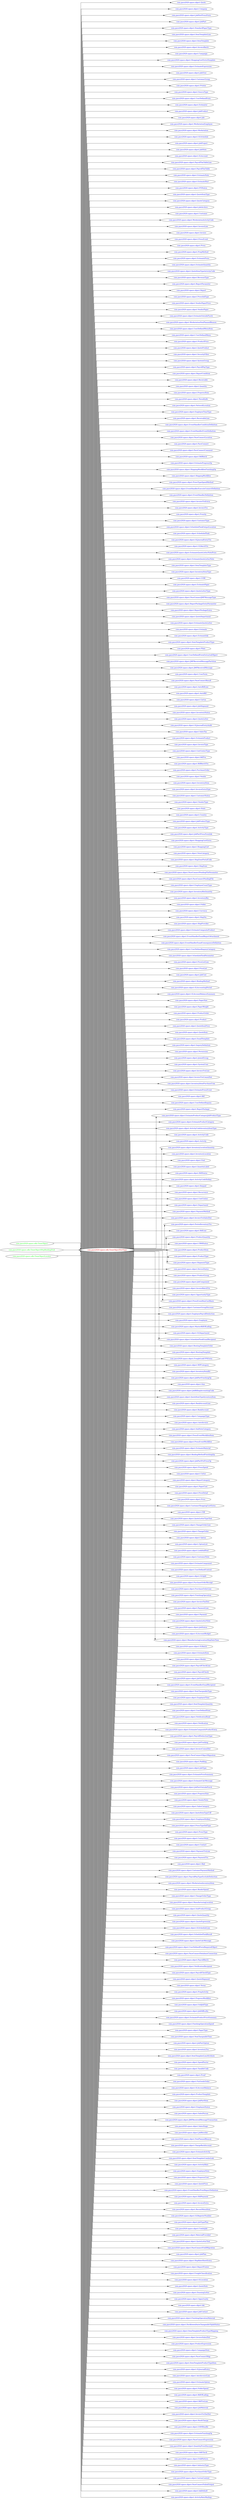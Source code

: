 digraph dependencyGraph {
 concentrate=true;
 ranksep="2.0";
 rankdir="LR"; 
 splines="ortho";
"com.pace2020.epace.sdk.CloneObjectPortType" [fontcolor="red"];
"com.pace2020.epace.object.Quote" [ fontcolor="blue" ];
"com.pace2020.epace.sdk.CloneObjectPortType"->"com.pace2020.epace.object.Quote";
"com.pace2020.epace.object.Company" [ fontcolor="blue" ];
"com.pace2020.epace.sdk.CloneObjectPortType"->"com.pace2020.epace.object.Company";
"com.pace2020.epace.object.JobPartPressForm" [ fontcolor="blue" ];
"com.pace2020.epace.sdk.CloneObjectPortType"->"com.pace2020.epace.object.JobPartPressForm";
"com.pace2020.epace.object.JobPart" [ fontcolor="blue" ];
"com.pace2020.epace.sdk.CloneObjectPortType"->"com.pace2020.epace.object.JobPart";
"com.pace2020.epace.object.StandardPaperType" [ fontcolor="blue" ];
"com.pace2020.epace.sdk.CloneObjectPortType"->"com.pace2020.epace.object.StandardPaperType";
"com.pace2020.epace.object.ItemTemplateLine" [ fontcolor="blue" ];
"com.pace2020.epace.sdk.CloneObjectPortType"->"com.pace2020.epace.object.ItemTemplateLine";
"com.pace2020.epace.object.ItemTemplate" [ fontcolor="blue" ];
"com.pace2020.epace.sdk.CloneObjectPortType"->"com.pace2020.epace.object.ItemTemplate";
"com.pace2020.epace.object.InvoiceBatch" [ fontcolor="blue" ];
"com.pace2020.epace.sdk.CloneObjectPortType"->"com.pace2020.epace.object.InvoiceBatch";
"com.pace2020.epace.object.Campaign" [ fontcolor="blue" ];
"com.pace2020.epace.sdk.CloneObjectPortType"->"com.pace2020.epace.object.Campaign";
"com.pace2020.epace.object.ShoppingCartExtraTemplate" [ fontcolor="blue" ];
"com.pace2020.epace.sdk.CloneObjectPortType"->"com.pace2020.epace.object.ShoppingCartExtraTemplate";
"com.pace2020.epace.object.EstimateExpression" [ fontcolor="blue" ];
"com.pace2020.epace.sdk.CloneObjectPortType"->"com.pace2020.epace.object.EstimateExpression";
"com.pace2020.epace.object.JobOver" [ fontcolor="blue" ];
"com.pace2020.epace.sdk.CloneObjectPortType"->"com.pace2020.epace.object.JobOver";
"com.pace2020.epace.object.CustomerGroup" [ fontcolor="blue" ];
"com.pace2020.epace.sdk.CloneObjectPortType"->"com.pace2020.epace.object.CustomerGroup";
"com.pace2020.epace.object.Printer" [ fontcolor="blue" ];
"com.pace2020.epace.sdk.CloneObjectPortType"->"com.pace2020.epace.object.Printer";
"com.pace2020.epace.object.SourceType" [ fontcolor="blue" ];
"com.pace2020.epace.sdk.CloneObjectPortType"->"com.pace2020.epace.object.SourceType";
"com.pace2020.epace.object.UserDefinedForm" [ fontcolor="blue" ];
"com.pace2020.epace.sdk.CloneObjectPortType"->"com.pace2020.epace.object.UserDefinedForm";
"com.pace2020.epace.object.Estimator" [ fontcolor="blue" ];
"com.pace2020.epace.sdk.CloneObjectPortType"->"com.pace2020.epace.object.Estimator";
"com.pace2020.epace.object.JobProduct" [ fontcolor="blue" ];
"com.pace2020.epace.sdk.CloneObjectPortType"->"com.pace2020.epace.object.JobProduct";
"com.pace2020.epace.object.Job" [ fontcolor="blue" ];
"com.pace2020.epace.sdk.CloneObjectPortType"->"com.pace2020.epace.object.Job";
"com.pace2020.epace.object.WorkstationEmployee" [ fontcolor="blue" ];
"com.pace2020.epace.sdk.CloneObjectPortType"->"com.pace2020.epace.object.WorkstationEmployee";
"com.pace2020.epace.object.Workstation" [ fontcolor="blue" ];
"com.pace2020.epace.sdk.CloneObjectPortType"->"com.pace2020.epace.object.Workstation";
"com.pace2020.epace.object.GLSchedule" [ fontcolor="blue" ];
"com.pace2020.epace.sdk.CloneObjectPortType"->"com.pace2020.epace.object.GLSchedule";
"com.pace2020.epace.object.JobProject" [ fontcolor="blue" ];
"com.pace2020.epace.sdk.CloneObjectPortType"->"com.pace2020.epace.object.JobProject";
"com.pace2020.epace.object.JobNote" [ fontcolor="blue" ];
"com.pace2020.epace.sdk.CloneObjectPortType"->"com.pace2020.epace.object.JobNote";
"com.pace2020.epace.object.GLAccount" [ fontcolor="blue" ];
"com.pace2020.epace.sdk.CloneObjectPortType"->"com.pace2020.epace.object.GLAccount";
"com.pace2020.epace.object.PayrollTaxTableLine" [ fontcolor="blue" ];
"com.pace2020.epace.sdk.CloneObjectPortType"->"com.pace2020.epace.object.PayrollTaxTableLine";
"com.pace2020.epace.object.PayrollTaxTable" [ fontcolor="blue" ];
"com.pace2020.epace.sdk.CloneObjectPortType"->"com.pace2020.epace.object.PayrollTaxTable";
"com.pace2020.epace.object.EstimateNote" [ fontcolor="blue" ];
"com.pace2020.epace.sdk.CloneObjectPortType"->"com.pace2020.epace.object.EstimateNote";
"com.pace2020.epace.object.EstimatePart" [ fontcolor="blue" ];
"com.pace2020.epace.sdk.CloneObjectPortType"->"com.pace2020.epace.object.EstimatePart";
"com.pace2020.epace.object.POStatus" [ fontcolor="blue" ];
"com.pace2020.epace.sdk.CloneObjectPortType"->"com.pace2020.epace.object.POStatus";
"com.pace2020.epace.object.QuoteItemType" [ fontcolor="blue" ];
"com.pace2020.epace.sdk.CloneObjectPortType"->"com.pace2020.epace.object.QuoteItemType";
"com.pace2020.epace.object.QuoteCategory" [ fontcolor="blue" ];
"com.pace2020.epace.sdk.CloneObjectPortType"->"com.pace2020.epace.object.QuoteCategory";
"com.pace2020.epace.object.JobArchive" [ fontcolor="blue" ];
"com.pace2020.epace.sdk.CloneObjectPortType"->"com.pace2020.epace.object.JobArchive";
"com.pace2020.epace.object.Customer" [ fontcolor="blue" ];
"com.pace2020.epace.sdk.CloneObjectPortType"->"com.pace2020.epace.object.Customer";
"com.pace2020.epace.object.WorkstationActivityCode" [ fontcolor="blue" ];
"com.pace2020.epace.sdk.CloneObjectPortType"->"com.pace2020.epace.object.WorkstationActivityCode";
"com.pace2020.epace.object.InvoiceLine" [ fontcolor="blue" ];
"com.pace2020.epace.sdk.CloneObjectPortType"->"com.pace2020.epace.object.InvoiceLine";
"com.pace2020.epace.object.Invoice" [ fontcolor="blue" ];
"com.pace2020.epace.sdk.CloneObjectPortType"->"com.pace2020.epace.object.Invoice";
"com.pace2020.epace.object.PressEvent" [ fontcolor="blue" ];
"com.pace2020.epace.sdk.CloneObjectPortType"->"com.pace2020.epace.object.PressEvent";
"com.pace2020.epace.object.Press" [ fontcolor="blue" ];
"com.pace2020.epace.sdk.CloneObjectPortType"->"com.pace2020.epace.object.Press";
"com.pace2020.epace.object.PrepMethod" [ fontcolor="blue" ];
"com.pace2020.epace.sdk.CloneObjectPortType"->"com.pace2020.epace.object.PrepMethod";
"com.pace2020.epace.object.EstimatePress" [ fontcolor="blue" ];
"com.pace2020.epace.sdk.CloneObjectPortType"->"com.pace2020.epace.object.EstimatePress";
"com.pace2020.epace.object.EstimateQuantity" [ fontcolor="blue" ];
"com.pace2020.epace.sdk.CloneObjectPortType"->"com.pace2020.epace.object.EstimateQuantity";
"com.pace2020.epace.object.QuoteItemTypeActivityCode" [ fontcolor="blue" ];
"com.pace2020.epace.sdk.CloneObjectPortType"->"com.pace2020.epace.object.QuoteItemTypeActivityCode";
"com.pace2020.epace.object.RevenueType" [ fontcolor="blue" ];
"com.pace2020.epace.sdk.CloneObjectPortType"->"com.pace2020.epace.object.RevenueType";
"com.pace2020.epace.object.ReportParameter" [ fontcolor="blue" ];
"com.pace2020.epace.sdk.CloneObjectPortType"->"com.pace2020.epace.object.ReportParameter";
"com.pace2020.epace.object.Report" [ fontcolor="blue" ];
"com.pace2020.epace.sdk.CloneObjectPortType"->"com.pace2020.epace.object.Report";
"com.pace2020.epace.object.PressInkType" [ fontcolor="blue" ];
"com.pace2020.epace.sdk.CloneObjectPortType"->"com.pace2020.epace.object.PressInkType";
"com.pace2020.epace.object.VendorPaperPrice" [ fontcolor="blue" ];
"com.pace2020.epace.sdk.CloneObjectPortType"->"com.pace2020.epace.object.VendorPaperPrice";
"com.pace2020.epace.object.VendorPaper" [ fontcolor="blue" ];
"com.pace2020.epace.sdk.CloneObjectPortType"->"com.pace2020.epace.object.VendorPaper";
"com.pace2020.epace.object.EstimateOutsidePurch" [ fontcolor="blue" ];
"com.pace2020.epace.sdk.CloneObjectPortType"->"com.pace2020.epace.object.EstimateOutsidePurch";
"com.pace2020.epace.object.WorkstationNonPlannedReason" [ fontcolor="blue" ];
"com.pace2020.epace.sdk.CloneObjectPortType"->"com.pace2020.epace.object.WorkstationNonPlannedReason";
"com.pace2020.epace.object.UserDefinedMenuItem" [ fontcolor="blue" ];
"com.pace2020.epace.sdk.CloneObjectPortType"->"com.pace2020.epace.object.UserDefinedMenuItem";
"com.pace2020.epace.object.UserDefinedMenu" [ fontcolor="blue" ];
"com.pace2020.epace.sdk.CloneObjectPortType"->"com.pace2020.epace.object.UserDefinedMenu";
"com.pace2020.epace.object.ProductPrice" [ fontcolor="blue" ];
"com.pace2020.epace.sdk.CloneObjectPortType"->"com.pace2020.epace.object.ProductPrice";
"com.pace2020.epace.object.QuoteProduct" [ fontcolor="blue" ];
"com.pace2020.epace.sdk.CloneObjectPortType"->"com.pace2020.epace.object.QuoteProduct";
"com.pace2020.epace.object.SecurityFilter" [ fontcolor="blue" ];
"com.pace2020.epace.sdk.CloneObjectPortType"->"com.pace2020.epace.object.SecurityFilter";
"com.pace2020.epace.object.SystemGroup" [ fontcolor="blue" ];
"com.pace2020.epace.sdk.CloneObjectPortType"->"com.pace2020.epace.object.SystemGroup";
"com.pace2020.epace.object.PayrollPayType" [ fontcolor="blue" ];
"com.pace2020.epace.sdk.CloneObjectPortType"->"com.pace2020.epace.object.PayrollPayType";
"com.pace2020.epace.object.ReportCondition" [ fontcolor="blue" ];
"com.pace2020.epace.sdk.CloneObjectPortType"->"com.pace2020.epace.object.ReportCondition";
"com.pace2020.epace.object.Receivable" [ fontcolor="blue" ];
"com.pace2020.epace.sdk.CloneObjectPortType"->"com.pace2020.epace.object.Receivable";
"com.pace2020.epace.object.Quantity" [ fontcolor="blue" ];
"com.pace2020.epace.sdk.CloneObjectPortType"->"com.pace2020.epace.object.Quantity";
"com.pace2020.epace.object.PrepressItem" [ fontcolor="blue" ];
"com.pace2020.epace.sdk.CloneObjectPortType"->"com.pace2020.epace.object.PrepressItem";
"com.pace2020.epace.object.ThreeKnife" [ fontcolor="blue" ];
"com.pace2020.epace.sdk.CloneObjectPortType"->"com.pace2020.epace.object.ThreeKnife";
"com.pace2020.epace.object.NetworkLocation" [ fontcolor="blue" ];
"com.pace2020.epace.sdk.CloneObjectPortType"->"com.pace2020.epace.object.NetworkLocation";
"com.pace2020.epace.object.EmployeeTimeType" [ fontcolor="blue" ];
"com.pace2020.epace.sdk.CloneObjectPortType"->"com.pace2020.epace.object.EmployeeTimeType";
"com.pace2020.epace.object.ReceivableLine" [ fontcolor="blue" ];
"com.pace2020.epace.sdk.CloneObjectPortType"->"com.pace2020.epace.object.ReceivableLine";
"com.pace2020.epace.object.EventHandlerConditionDefinition" [ fontcolor="blue" ];
"com.pace2020.epace.sdk.CloneObjectPortType"->"com.pace2020.epace.object.EventHandlerConditionDefinition";
"com.pace2020.epace.object.EventHandlerEventDefinition" [ fontcolor="blue" ];
"com.pace2020.epace.sdk.CloneObjectPortType"->"com.pace2020.epace.object.EventHandlerEventDefinition";
"com.pace2020.epace.object.PaceConnectLocation" [ fontcolor="blue" ];
"com.pace2020.epace.sdk.CloneObjectPortType"->"com.pace2020.epace.object.PaceConnectLocation";
"com.pace2020.epace.object.PaceConnect" [ fontcolor="blue" ];
"com.pace2020.epace.sdk.CloneObjectPortType"->"com.pace2020.epace.object.PaceConnect";
"com.pace2020.epace.object.PaceConnectComment" [ fontcolor="blue" ];
"com.pace2020.epace.sdk.CloneObjectPortType"->"com.pace2020.epace.object.PaceConnectComment";
"com.pace2020.epace.object.BillBatch" [ fontcolor="blue" ];
"com.pace2020.epace.sdk.CloneObjectPortType"->"com.pace2020.epace.object.BillBatch";
"com.pace2020.epace.object.EstimatePrepressOp" [ fontcolor="blue" ];
"com.pace2020.epace.sdk.CloneObjectPortType"->"com.pace2020.epace.object.EstimatePrepressOp";
"com.pace2020.epace.object.ShippingWorkflowFinishingOp" [ fontcolor="blue" ];
"com.pace2020.epace.sdk.CloneObjectPortType"->"com.pace2020.epace.object.ShippingWorkflowFinishingOp";
"com.pace2020.epace.object.ShippingWorkflow" [ fontcolor="blue" ];
"com.pace2020.epace.sdk.CloneObjectPortType"->"com.pace2020.epace.object.ShippingWorkflow";
"com.pace2020.epace.object.PressTypeSpeedMethod" [ fontcolor="blue" ];
"com.pace2020.epace.sdk.CloneObjectPortType"->"com.pace2020.epace.object.PressTypeSpeedMethod";
"com.pace2020.epace.object.EventHandlerExecuteConnectDefinition" [ fontcolor="blue" ];
"com.pace2020.epace.sdk.CloneObjectPortType"->"com.pace2020.epace.object.EventHandlerExecuteConnectDefinition";
"com.pace2020.epace.object.EventHandlerDefinition" [ fontcolor="blue" ];
"com.pace2020.epace.sdk.CloneObjectPortType"->"com.pace2020.epace.object.EventHandlerDefinition";
"com.pace2020.epace.object.InvoiceTrnExtra" [ fontcolor="blue" ];
"com.pace2020.epace.sdk.CloneObjectPortType"->"com.pace2020.epace.object.InvoiceTrnExtra";
"com.pace2020.epace.object.InvoiceTrn" [ fontcolor="blue" ];
"com.pace2020.epace.sdk.CloneObjectPortType"->"com.pace2020.epace.object.InvoiceTrn";
"com.pace2020.epace.object.Priority" [ fontcolor="blue" ];
"com.pace2020.epace.sdk.CloneObjectPortType"->"com.pace2020.epace.object.Priority";
"com.pace2020.epace.object.CustomerType" [ fontcolor="blue" ];
"com.pace2020.epace.sdk.CloneObjectPortType"->"com.pace2020.epace.object.CustomerType";
"com.pace2020.epace.object.ScheduledTaskOutputLocation" [ fontcolor="blue" ];
"com.pace2020.epace.sdk.CloneObjectPortType"->"com.pace2020.epace.object.ScheduledTaskOutputLocation";
"com.pace2020.epace.object.ScheduledTask" [ fontcolor="blue" ];
"com.pace2020.epace.sdk.CloneObjectPortType"->"com.pace2020.epace.object.ScheduledTask";
"com.pace2020.epace.object.GLJournalEntryTrn" [ fontcolor="blue" ];
"com.pace2020.epace.sdk.CloneObjectPortType"->"com.pace2020.epace.object.GLJournalEntryTrn";
"com.pace2020.epace.object.GLBatchTrn" [ fontcolor="blue" ];
"com.pace2020.epace.sdk.CloneObjectPortType"->"com.pace2020.epace.object.GLBatchTrn";
"com.pace2020.epace.object.EstimateQuoteLetterNotePrice" [ fontcolor="blue" ];
"com.pace2020.epace.sdk.CloneObjectPortType"->"com.pace2020.epace.object.EstimateQuoteLetterNotePrice";
"com.pace2020.epace.object.EstimateQuoteLetterNote" [ fontcolor="blue" ];
"com.pace2020.epace.sdk.CloneObjectPortType"->"com.pace2020.epace.object.EstimateQuoteLetterNote";
"com.pace2020.epace.object.ItemTemplateType" [ fontcolor="blue" ];
"com.pace2020.epace.sdk.CloneObjectPortType"->"com.pace2020.epace.object.ItemTemplateType";
"com.pace2020.epace.object.InventoryItemType" [ fontcolor="blue" ];
"com.pace2020.epace.sdk.CloneObjectPortType"->"com.pace2020.epace.object.InventoryItemType";
"com.pace2020.epace.object.UOM" [ fontcolor="blue" ];
"com.pace2020.epace.sdk.CloneObjectPortType"->"com.pace2020.epace.object.UOM";
"com.pace2020.epace.object.EstimatePaper" [ fontcolor="blue" ];
"com.pace2020.epace.sdk.CloneObjectPortType"->"com.pace2020.epace.object.EstimatePaper";
"com.pace2020.epace.object.QuoteLetterType" [ fontcolor="blue" ];
"com.pace2020.epace.sdk.CloneObjectPortType"->"com.pace2020.epace.object.QuoteLetterType";
"com.pace2020.epace.object.PaceConnectJMFMessageType" [ fontcolor="blue" ];
"com.pace2020.epace.sdk.CloneObjectPortType"->"com.pace2020.epace.object.PaceConnectJMFMessageType";
"com.pace2020.epace.object.ReportPackageEntryParameter" [ fontcolor="blue" ];
"com.pace2020.epace.sdk.CloneObjectPortType"->"com.pace2020.epace.object.ReportPackageEntryParameter";
"com.pace2020.epace.object.ReportPackageEntry" [ fontcolor="blue" ];
"com.pace2020.epace.sdk.CloneObjectPortType"->"com.pace2020.epace.object.ReportPackageEntry";
"com.pace2020.epace.object.QuoteDepartment" [ fontcolor="blue" ];
"com.pace2020.epace.sdk.CloneObjectPortType"->"com.pace2020.epace.object.QuoteDepartment";
"com.pace2020.epace.object.EstimateQuoteLetter" [ fontcolor="blue" ];
"com.pace2020.epace.sdk.CloneObjectPortType"->"com.pace2020.epace.object.EstimateQuoteLetter";
"com.pace2020.epace.object.Estimate" [ fontcolor="blue" ];
"com.pace2020.epace.sdk.CloneObjectPortType"->"com.pace2020.epace.object.Estimate";
"com.pace2020.epace.object.EstimateInk" [ fontcolor="blue" ];
"com.pace2020.epace.sdk.CloneObjectPortType"->"com.pace2020.epace.object.EstimateInk";
"com.pace2020.epace.object.ItemTemplateProductType" [ fontcolor="blue" ];
"com.pace2020.epace.sdk.CloneObjectPortType"->"com.pace2020.epace.object.ItemTemplateProductType";
"com.pace2020.epace.object.Plate" [ fontcolor="blue" ];
"com.pace2020.epace.sdk.CloneObjectPortType"->"com.pace2020.epace.object.Plate";
"com.pace2020.epace.object.UserDefinedFormExtractedObject" [ fontcolor="blue" ];
"com.pace2020.epace.sdk.CloneObjectPortType"->"com.pace2020.epace.object.UserDefinedFormExtractedObject";
"com.pace2020.epace.object.JMFReceivedMessagePartition" [ fontcolor="blue" ];
"com.pace2020.epace.sdk.CloneObjectPortType"->"com.pace2020.epace.object.JMFReceivedMessagePartition";
"com.pace2020.epace.object.JMFReceivedMessage" [ fontcolor="blue" ];
"com.pace2020.epace.sdk.CloneObjectPortType"->"com.pace2020.epace.object.JMFReceivedMessage";
"com.pace2020.epace.object.UserForm" [ fontcolor="blue" ];
"com.pace2020.epace.sdk.CloneObjectPortType"->"com.pace2020.epace.object.UserForm";
"com.pace2020.epace.object.PaceConnectResult" [ fontcolor="blue" ];
"com.pace2020.epace.sdk.CloneObjectPortType"->"com.pace2020.epace.object.PaceConnectResult";
"com.pace2020.epace.object.AutoBillLine" [ fontcolor="blue" ];
"com.pace2020.epace.sdk.CloneObjectPortType"->"com.pace2020.epace.object.AutoBillLine";
"com.pace2020.epace.object.AutoBill" [ fontcolor="blue" ];
"com.pace2020.epace.sdk.CloneObjectPortType"->"com.pace2020.epace.object.AutoBill";
"com.pace2020.epace.object.Carton" [ fontcolor="blue" ];
"com.pace2020.epace.sdk.CloneObjectPortType"->"com.pace2020.epace.object.Carton";
"com.pace2020.epace.object.JobShipment" [ fontcolor="blue" ];
"com.pace2020.epace.sdk.CloneObjectPortType"->"com.pace2020.epace.object.JobShipment";
"com.pace2020.epace.object.InventoryStatus" [ fontcolor="blue" ];
"com.pace2020.epace.sdk.CloneObjectPortType"->"com.pace2020.epace.object.InventoryStatus";
"com.pace2020.epace.object.QuoteLetter" [ fontcolor="blue" ];
"com.pace2020.epace.sdk.CloneObjectPortType"->"com.pace2020.epace.object.QuoteLetter";
"com.pace2020.epace.object.GLJournalEntryAudit" [ fontcolor="blue" ];
"com.pace2020.epace.sdk.CloneObjectPortType"->"com.pace2020.epace.object.GLJournalEntryAudit";
"com.pace2020.epace.object.SalesTax" [ fontcolor="blue" ];
"com.pace2020.epace.sdk.CloneObjectPortType"->"com.pace2020.epace.object.SalesTax";
"com.pace2020.epace.object.EstimateProduct" [ fontcolor="blue" ];
"com.pace2020.epace.sdk.CloneObjectPortType"->"com.pace2020.epace.object.EstimateProduct";
"com.pace2020.epace.object.InvoiceType" [ fontcolor="blue" ];
"com.pace2020.epace.sdk.CloneObjectPortType"->"com.pace2020.epace.object.InvoiceType";
"com.pace2020.epace.object.CostCenterType" [ fontcolor="blue" ];
"com.pace2020.epace.sdk.CloneObjectPortType"->"com.pace2020.epace.object.CostCenterType";
"com.pace2020.epace.object.BillTrn" [ fontcolor="blue" ];
"com.pace2020.epace.sdk.CloneObjectPortType"->"com.pace2020.epace.object.BillTrn";
"com.pace2020.epace.object.BillBatchTrn" [ fontcolor="blue" ];
"com.pace2020.epace.sdk.CloneObjectPortType"->"com.pace2020.epace.object.BillBatchTrn";
"com.pace2020.epace.object.PurchaseOrder" [ fontcolor="blue" ];
"com.pace2020.epace.sdk.CloneObjectPortType"->"com.pace2020.epace.object.PurchaseOrder";
"com.pace2020.epace.object.Vendor" [ fontcolor="blue" ];
"com.pace2020.epace.sdk.CloneObjectPortType"->"com.pace2020.epace.object.Vendor";
"com.pace2020.epace.object.InventoryItem" [ fontcolor="blue" ];
"com.pace2020.epace.sdk.CloneObjectPortType"->"com.pace2020.epace.object.InventoryItem";
"com.pace2020.epace.object.InvoiceExtraType" [ fontcolor="blue" ];
"com.pace2020.epace.sdk.CloneObjectPortType"->"com.pace2020.epace.object.InvoiceExtraType";
"com.pace2020.epace.object.CustomerStatus" [ fontcolor="blue" ];
"com.pace2020.epace.sdk.CloneObjectPortType"->"com.pace2020.epace.object.CustomerStatus";
"com.pace2020.epace.object.VendorType" [ fontcolor="blue" ];
"com.pace2020.epace.sdk.CloneObjectPortType"->"com.pace2020.epace.object.VendorType";
"com.pace2020.epace.object.State" [ fontcolor="blue" ];
"com.pace2020.epace.sdk.CloneObjectPortType"->"com.pace2020.epace.object.State";
"com.pace2020.epace.object.Country" [ fontcolor="blue" ];
"com.pace2020.epace.sdk.CloneObjectPortType"->"com.pace2020.epace.object.Country";
"com.pace2020.epace.object.JobProductType" [ fontcolor="blue" ];
"com.pace2020.epace.sdk.CloneObjectPortType"->"com.pace2020.epace.object.JobProductType";
"com.pace2020.epace.object.ActivityType" [ fontcolor="blue" ];
"com.pace2020.epace.sdk.CloneObjectPortType"->"com.pace2020.epace.object.ActivityType";
"com.pace2020.epace.object.JobPartPressFormInk" [ fontcolor="blue" ];
"com.pace2020.epace.sdk.CloneObjectPortType"->"com.pace2020.epace.object.JobPartPressFormInk";
"com.pace2020.epace.object.ShoppingCartExtra" [ fontcolor="blue" ];
"com.pace2020.epace.sdk.CloneObjectPortType"->"com.pace2020.epace.object.ShoppingCartExtra";
"com.pace2020.epace.object.ShoppingCart" [ fontcolor="blue" ];
"com.pace2020.epace.sdk.CloneObjectPortType"->"com.pace2020.epace.object.ShoppingCart";
"com.pace2020.epace.object.NoteCategory" [ fontcolor="blue" ];
"com.pace2020.epace.sdk.CloneObjectPortType"->"com.pace2020.epace.object.NoteCategory";
"com.pace2020.epace.object.ShipZonePostalCode" [ fontcolor="blue" ];
"com.pace2020.epace.sdk.CloneObjectPortType"->"com.pace2020.epace.object.ShipZonePostalCode";
"com.pace2020.epace.object.ShipZone" [ fontcolor="blue" ];
"com.pace2020.epace.sdk.CloneObjectPortType"->"com.pace2020.epace.object.ShipZone";
"com.pace2020.epace.object.PaceConnectPendingFileParameter" [ fontcolor="blue" ];
"com.pace2020.epace.sdk.CloneObjectPortType"->"com.pace2020.epace.object.PaceConnectPendingFileParameter";
"com.pace2020.epace.object.PaceConnectPendingFile" [ fontcolor="blue" ];
"com.pace2020.epace.sdk.CloneObjectPortType"->"com.pace2020.epace.object.PaceConnectPendingFile";
"com.pace2020.epace.object.EmployeeCountType" [ fontcolor="blue" ];
"com.pace2020.epace.sdk.CloneObjectPortType"->"com.pace2020.epace.object.EmployeeCountType";
"com.pace2020.epace.object.InventoryBinQuantity" [ fontcolor="blue" ];
"com.pace2020.epace.sdk.CloneObjectPortType"->"com.pace2020.epace.object.InventoryBinQuantity";
"com.pace2020.epace.object.InventoryBin" [ fontcolor="blue" ];
"com.pace2020.epace.sdk.CloneObjectPortType"->"com.pace2020.epace.object.InventoryBin";
"com.pace2020.epace.object.Folder" [ fontcolor="blue" ];
"com.pace2020.epace.sdk.CloneObjectPortType"->"com.pace2020.epace.object.Folder";
"com.pace2020.epace.object.Currency" [ fontcolor="blue" ];
"com.pace2020.epace.sdk.CloneObjectPortType"->"com.pace2020.epace.object.Currency";
"com.pace2020.epace.object.ShipVia" [ fontcolor="blue" ];
"com.pace2020.epace.sdk.CloneObjectPortType"->"com.pace2020.epace.object.ShipVia";
"com.pace2020.epace.object.ShipProvider" [ fontcolor="blue" ];
"com.pace2020.epace.sdk.CloneObjectPortType"->"com.pace2020.epace.object.ShipProvider";
"com.pace2020.epace.object.EstimateCompositeProduct" [ fontcolor="blue" ];
"com.pace2020.epace.sdk.CloneObjectPortType"->"com.pace2020.epace.object.EstimateCompositeProduct";
"com.pace2020.epace.object.EventHandlerEmailReportAttachment" [ fontcolor="blue" ];
"com.pace2020.epace.sdk.CloneObjectPortType"->"com.pace2020.epace.object.EventHandlerEmailReportAttachment";
"com.pace2020.epace.object.EventHandlerEmailConsequenceDefinition" [ fontcolor="blue" ];
"com.pace2020.epace.sdk.CloneObjectPortType"->"com.pace2020.epace.object.EventHandlerEmailConsequenceDefinition";
"com.pace2020.epace.object.UserDefinedInquiryCategory" [ fontcolor="blue" ];
"com.pace2020.epace.sdk.CloneObjectPortType"->"com.pace2020.epace.object.UserDefinedInquiryCategory";
"com.pace2020.epace.object.ScheduledTaskParameter" [ fontcolor="blue" ];
"com.pace2020.epace.sdk.CloneObjectPortType"->"com.pace2020.epace.object.ScheduledTaskParameter";
"com.pace2020.epace.object.PriceListLine" [ fontcolor="blue" ];
"com.pace2020.epace.sdk.CloneObjectPortType"->"com.pace2020.epace.object.PriceListLine";
"com.pace2020.epace.object.PriceList" [ fontcolor="blue" ];
"com.pace2020.epace.sdk.CloneObjectPortType"->"com.pace2020.epace.object.PriceList";
"com.pace2020.epace.object.JobCost" [ fontcolor="blue" ];
"com.pace2020.epace.sdk.CloneObjectPortType"->"com.pace2020.epace.object.JobCost";
"com.pace2020.epace.object.BindingMethod" [ fontcolor="blue" ];
"com.pace2020.epace.sdk.CloneObjectPortType"->"com.pace2020.epace.object.BindingMethod";
"com.pace2020.epace.object.GLAccountingPeriod" [ fontcolor="blue" ];
"com.pace2020.epace.sdk.CloneObjectPortType"->"com.pace2020.epace.object.GLAccountingPeriod";
"com.pace2020.epace.object.GLAccountBalanceSummary" [ fontcolor="blue" ];
"com.pace2020.epace.sdk.CloneObjectPortType"->"com.pace2020.epace.object.GLAccountBalanceSummary";
"com.pace2020.epace.object.PaperSize" [ fontcolor="blue" ];
"com.pace2020.epace.sdk.CloneObjectPortType"->"com.pace2020.epace.object.PaperSize";
"com.pace2020.epace.object.PaperWeight" [ fontcolor="blue" ];
"com.pace2020.epace.sdk.CloneObjectPortType"->"com.pace2020.epace.object.PaperWeight";
"com.pace2020.epace.object.ProductOrder" [ fontcolor="blue" ];
"com.pace2020.epace.sdk.CloneObjectPortType"->"com.pace2020.epace.object.ProductOrder";
"com.pace2020.epace.object.Product" [ fontcolor="blue" ];
"com.pace2020.epace.sdk.CloneObjectPortType"->"com.pace2020.epace.object.Product";
"com.pace2020.epace.object.QuoteItemPrice" [ fontcolor="blue" ];
"com.pace2020.epace.sdk.CloneObjectPortType"->"com.pace2020.epace.object.QuoteItemPrice";
"com.pace2020.epace.object.QuoteItem" [ fontcolor="blue" ];
"com.pace2020.epace.sdk.CloneObjectPortType"->"com.pace2020.epace.object.QuoteItem";
"com.pace2020.epace.object.EmailTemplate" [ fontcolor="blue" ];
"com.pace2020.epace.sdk.CloneObjectPortType"->"com.pace2020.epace.object.EmailTemplate";
"com.pace2020.epace.object.InquiryDefinition" [ fontcolor="blue" ];
"com.pace2020.epace.sdk.CloneObjectPortType"->"com.pace2020.epace.object.InquiryDefinition";
"com.pace2020.epace.object.Permission" [ fontcolor="blue" ];
"com.pace2020.epace.sdk.CloneObjectPortType"->"com.pace2020.epace.object.Permission";
"com.pace2020.epace.object.JoinedGroup" [ fontcolor="blue" ];
"com.pace2020.epace.sdk.CloneObjectPortType"->"com.pace2020.epace.object.JoinedGroup";
"com.pace2020.epace.object.SystemUser" [ fontcolor="blue" ];
"com.pace2020.epace.sdk.CloneObjectPortType"->"com.pace2020.epace.object.SystemUser";
"com.pace2020.epace.object.InvoiceTrnLine" [ fontcolor="blue" ];
"com.pace2020.epace.sdk.CloneObjectPortType"->"com.pace2020.epace.object.InvoiceTrnLine";
"com.pace2020.epace.object.InvoiceTrnCommDist" [ fontcolor="blue" ];
"com.pace2020.epace.sdk.CloneObjectPortType"->"com.pace2020.epace.object.InvoiceTrnCommDist";
"com.pace2020.epace.object.InventoryItemPurchaseUom" [ fontcolor="blue" ];
"com.pace2020.epace.sdk.CloneObjectPortType"->"com.pace2020.epace.object.InventoryItemPurchaseUom";
"com.pace2020.epace.object.EstimatePressEvent" [ fontcolor="blue" ];
"com.pace2020.epace.sdk.CloneObjectPortType"->"com.pace2020.epace.object.EstimatePressEvent";
"com.pace2020.epace.object.Bill" [ fontcolor="blue" ];
"com.pace2020.epace.sdk.CloneObjectPortType"->"com.pace2020.epace.object.Bill";
"com.pace2020.epace.object.UserDefinedInquiry" [ fontcolor="blue" ];
"com.pace2020.epace.sdk.CloneObjectPortType"->"com.pace2020.epace.object.UserDefinedInquiry";
"com.pace2020.epace.object.ReportPackage" [ fontcolor="blue" ];
"com.pace2020.epace.sdk.CloneObjectPortType"->"com.pace2020.epace.object.ReportPackage";
"com.pace2020.epace.object.EstimateProductCategoryJobProductType" [ fontcolor="blue" ];
"com.pace2020.epace.sdk.CloneObjectPortType"->"com.pace2020.epace.object.EstimateProductCategoryJobProductType";
"com.pace2020.epace.object.EstimateProductCategory" [ fontcolor="blue" ];
"com.pace2020.epace.sdk.CloneObjectPortType"->"com.pace2020.epace.object.EstimateProductCategory";
"com.pace2020.epace.object.ActivityCodeInventoryItemType" [ fontcolor="blue" ];
"com.pace2020.epace.sdk.CloneObjectPortType"->"com.pace2020.epace.object.ActivityCodeInventoryItemType";
"com.pace2020.epace.object.ActivityCode" [ fontcolor="blue" ];
"com.pace2020.epace.sdk.CloneObjectPortType"->"com.pace2020.epace.object.ActivityCode";
"com.pace2020.epace.object.Activity" [ fontcolor="blue" ];
"com.pace2020.epace.sdk.CloneObjectPortType"->"com.pace2020.epace.object.Activity";
"com.pace2020.epace.object.InventoryLocationQuantity" [ fontcolor="blue" ];
"com.pace2020.epace.sdk.CloneObjectPortType"->"com.pace2020.epace.object.InventoryLocationQuantity";
"com.pace2020.epace.object.InventoryLocation" [ fontcolor="blue" ];
"com.pace2020.epace.sdk.CloneObjectPortType"->"com.pace2020.epace.object.InventoryLocation";
"com.pace2020.epace.object.Font" [ fontcolor="blue" ];
"com.pace2020.epace.sdk.CloneObjectPortType"->"com.pace2020.epace.object.Font";
"com.pace2020.epace.object.QuantityLabel" [ fontcolor="blue" ];
"com.pace2020.epace.sdk.CloneObjectPortType"->"com.pace2020.epace.object.QuantityLabel";
"com.pace2020.epace.object.BillStatus" [ fontcolor="blue" ];
"com.pace2020.epace.sdk.CloneObjectPortType"->"com.pace2020.epace.object.BillStatus";
"com.pace2020.epace.object.ActivityCodeHotkey" [ fontcolor="blue" ];
"com.pace2020.epace.sdk.CloneObjectPortType"->"com.pace2020.epace.object.ActivityCodeHotkey";
"com.pace2020.epace.object.Keypad" [ fontcolor="blue" ];
"com.pace2020.epace.sdk.CloneObjectPortType"->"com.pace2020.epace.object.Keypad";
"com.pace2020.epace.object.Recurrence" [ fontcolor="blue" ];
"com.pace2020.epace.sdk.CloneObjectPortType"->"com.pace2020.epace.object.Recurrence";
"com.pace2020.epace.object.CostCenter" [ fontcolor="blue" ];
"com.pace2020.epace.sdk.CloneObjectPortType"->"com.pace2020.epace.object.CostCenter";
"com.pace2020.epace.object.Department" [ fontcolor="blue" ];
"com.pace2020.epace.sdk.CloneObjectPortType"->"com.pace2020.epace.object.Department";
"com.pace2020.epace.object.PaymentMethod" [ fontcolor="blue" ];
"com.pace2020.epace.sdk.CloneObjectPortType"->"com.pace2020.epace.object.PaymentMethod";
"com.pace2020.epace.object.InvoiceTrnSalesDist" [ fontcolor="blue" ];
"com.pace2020.epace.sdk.CloneObjectPortType"->"com.pace2020.epace.object.InvoiceTrnSalesDist";
"com.pace2020.epace.object.PostedInventoryTrn" [ fontcolor="blue" ];
"com.pace2020.epace.sdk.CloneObjectPortType"->"com.pace2020.epace.object.PostedInventoryTrn";
"com.pace2020.epace.object.BillLine" [ fontcolor="blue" ];
"com.pace2020.epace.sdk.CloneObjectPortType"->"com.pace2020.epace.object.BillLine";
"com.pace2020.epace.object.ProductQuantity" [ fontcolor="blue" ];
"com.pace2020.epace.sdk.CloneObjectPortType"->"com.pace2020.epace.object.ProductQuantity";
"com.pace2020.epace.object.CRMStatus" [ fontcolor="blue" ];
"com.pace2020.epace.sdk.CloneObjectPortType"->"com.pace2020.epace.object.CRMStatus";
"com.pace2020.epace.object.ProductItem" [ fontcolor="blue" ];
"com.pace2020.epace.sdk.CloneObjectPortType"->"com.pace2020.epace.object.ProductItem";
"com.pace2020.epace.object.ProductType" [ fontcolor="blue" ];
"com.pace2020.epace.sdk.CloneObjectPortType"->"com.pace2020.epace.object.ProductType";
"com.pace2020.epace.object.ShipmentType" [ fontcolor="blue" ];
"com.pace2020.epace.sdk.CloneObjectPortType"->"com.pace2020.epace.object.ShipmentType";
"com.pace2020.epace.object.DeviceStatus" [ fontcolor="blue" ];
"com.pace2020.epace.sdk.CloneObjectPortType"->"com.pace2020.epace.object.DeviceStatus";
"com.pace2020.epace.object.ProductGroup" [ fontcolor="blue" ];
"com.pace2020.epace.sdk.CloneObjectPortType"->"com.pace2020.epace.object.ProductGroup";
"com.pace2020.epace.object.JobComponent" [ fontcolor="blue" ];
"com.pace2020.epace.sdk.CloneObjectPortType"->"com.pace2020.epace.object.JobComponent";
"com.pace2020.epace.object.InvoiceBatchTrn" [ fontcolor="blue" ];
"com.pace2020.epace.sdk.CloneObjectPortType"->"com.pace2020.epace.object.InvoiceBatchTrn";
"com.pace2020.epace.object.OpportunityType" [ fontcolor="blue" ];
"com.pace2020.epace.sdk.CloneObjectPortType"->"com.pace2020.epace.object.OpportunityType";
"com.pace2020.epace.object.PressEventRunCostBasis" [ fontcolor="blue" ];
"com.pace2020.epace.sdk.CloneObjectPortType"->"com.pace2020.epace.object.PressEventRunCostBasis";
"com.pace2020.epace.object.CustomerGroupDiscount" [ fontcolor="blue" ];
"com.pace2020.epace.sdk.CloneObjectPortType"->"com.pace2020.epace.object.CustomerGroupDiscount";
"com.pace2020.epace.object.EmployeePayrollDeduction" [ fontcolor="blue" ];
"com.pace2020.epace.sdk.CloneObjectPortType"->"com.pace2020.epace.object.EmployeePayrollDeduction";
"com.pace2020.epace.object.Employee" [ fontcolor="blue" ];
"com.pace2020.epace.sdk.CloneObjectPortType"->"com.pace2020.epace.object.Employee";
"com.pace2020.epace.object.MasterBillOfLading" [ fontcolor="blue" ];
"com.pace2020.epace.sdk.CloneObjectPortType"->"com.pace2020.epace.object.MasterBillOfLading";
"com.pace2020.epace.object.GLDepartment" [ fontcolor="blue" ];
"com.pace2020.epace.sdk.CloneObjectPortType"->"com.pace2020.epace.object.GLDepartment";
"com.pace2020.epace.object.ScheduledTaskEmailRecipient" [ fontcolor="blue" ];
"com.pace2020.epace.sdk.CloneObjectPortType"->"com.pace2020.epace.object.ScheduledTaskEmailRecipient";
"com.pace2020.epace.object.RoutingTemplateOrder" [ fontcolor="blue" ];
"com.pace2020.epace.sdk.CloneObjectPortType"->"com.pace2020.epace.object.RoutingTemplateOrder";
"com.pace2020.epace.object.RoutingTemplate" [ fontcolor="blue" ];
"com.pace2020.epace.sdk.CloneObjectPortType"->"com.pace2020.epace.object.RoutingTemplate";
"com.pace2020.epace.object.FreightLinkUPSEntry" [ fontcolor="blue" ];
"com.pace2020.epace.sdk.CloneObjectPortType"->"com.pace2020.epace.object.FreightLinkUPSEntry";
"com.pace2020.epace.object.WIPCategory" [ fontcolor="blue" ];
"com.pace2020.epace.sdk.CloneObjectPortType"->"com.pace2020.epace.object.WIPCategory";
"com.pace2020.epace.object.InventoryItemKit" [ fontcolor="blue" ];
"com.pace2020.epace.sdk.CloneObjectPortType"->"com.pace2020.epace.object.InventoryItemKit";
"com.pace2020.epace.object.JobPartFinishingOp" [ fontcolor="blue" ];
"com.pace2020.epace.sdk.CloneObjectPortType"->"com.pace2020.epace.object.JobPartFinishingOp";
"com.pace2020.epace.object.Size" [ fontcolor="blue" ];
"com.pace2020.epace.sdk.CloneObjectPortType"->"com.pace2020.epace.object.Size";
"com.pace2020.epace.object.JobBillingAccountingCode" [ fontcolor="blue" ];
"com.pace2020.epace.sdk.CloneObjectPortType"->"com.pace2020.epace.object.JobBillingAccountingCode";
"com.pace2020.epace.object.QuoteItemTypeInventoryItem" [ fontcolor="blue" ];
"com.pace2020.epace.sdk.CloneObjectPortType"->"com.pace2020.epace.object.QuoteItemTypeInventoryItem";
"com.pace2020.epace.object.BankAccountLine" [ fontcolor="blue" ];
"com.pace2020.epace.sdk.CloneObjectPortType"->"com.pace2020.epace.object.BankAccountLine";
"com.pace2020.epace.object.BankAccount" [ fontcolor="blue" ];
"com.pace2020.epace.sdk.CloneObjectPortType"->"com.pace2020.epace.object.BankAccount";
"com.pace2020.epace.object.CampaignType" [ fontcolor="blue" ];
"com.pace2020.epace.sdk.CloneObjectPortType"->"com.pace2020.epace.object.CampaignType";
"com.pace2020.epace.object.AutoInvoice" [ fontcolor="blue" ];
"com.pace2020.epace.sdk.CloneObjectPortType"->"com.pace2020.epace.object.AutoInvoice";
"com.pace2020.epace.object.SubNoteCategory" [ fontcolor="blue" ];
"com.pace2020.epace.sdk.CloneObjectPortType"->"com.pace2020.epace.object.SubNoteCategory";
"com.pace2020.epace.object.PressEventWorkflowItem" [ fontcolor="blue" ];
"com.pace2020.epace.sdk.CloneObjectPortType"->"com.pace2020.epace.object.PressEventWorkflowItem";
"com.pace2020.epace.object.PressEventWorkflow" [ fontcolor="blue" ];
"com.pace2020.epace.sdk.CloneObjectPortType"->"com.pace2020.epace.object.PressEventWorkflow";
"com.pace2020.epace.object.EstimateMaterial" [ fontcolor="blue" ];
"com.pace2020.epace.sdk.CloneObjectPortType"->"com.pace2020.epace.object.EstimateMaterial";
"com.pace2020.epace.object.BindingMethodFinishingOp" [ fontcolor="blue" ];
"com.pace2020.epace.sdk.CloneObjectPortType"->"com.pace2020.epace.object.BindingMethodFinishingOp";
"com.pace2020.epace.object.JobPartPrePressOp" [ fontcolor="blue" ];
"com.pace2020.epace.sdk.CloneObjectPortType"->"com.pace2020.epace.object.JobPartPrePressOp";
"com.pace2020.epace.object.PressSpeed" [ fontcolor="blue" ];
"com.pace2020.epace.sdk.CloneObjectPortType"->"com.pace2020.epace.object.PressSpeed";
"com.pace2020.epace.object.Cutter" [ fontcolor="blue" ];
"com.pace2020.epace.sdk.CloneObjectPortType"->"com.pace2020.epace.object.Cutter";
"com.pace2020.epace.object.ReportCategory" [ fontcolor="blue" ];
"com.pace2020.epace.sdk.CloneObjectPortType"->"com.pace2020.epace.object.ReportCategory";
"com.pace2020.epace.object.PaperCost" [ fontcolor="blue" ];
"com.pace2020.epace.sdk.CloneObjectPortType"->"com.pace2020.epace.object.PaperCost";
"com.pace2020.epace.object.PriceDetail" [ fontcolor="blue" ];
"com.pace2020.epace.sdk.CloneObjectPortType"->"com.pace2020.epace.object.PriceDetail";
"com.pace2020.epace.object.Price" [ fontcolor="blue" ];
"com.pace2020.epace.sdk.CloneObjectPortType"->"com.pace2020.epace.object.Price";
"com.pace2020.epace.object.CustomerShoppingCartExtra" [ fontcolor="blue" ];
"com.pace2020.epace.sdk.CloneObjectPortType"->"com.pace2020.epace.object.CustomerShoppingCartExtra";
"com.pace2020.epace.object.CSR" [ fontcolor="blue" ];
"com.pace2020.epace.sdk.CloneObjectPortType"->"com.pace2020.epace.object.CSR";
"com.pace2020.epace.object.QuoteLetterTypeText" [ fontcolor="blue" ];
"com.pace2020.epace.sdk.CloneObjectPortType"->"com.pace2020.epace.object.QuoteLetterTypeText";
"com.pace2020.epace.object.ChangeOrderLine" [ fontcolor="blue" ];
"com.pace2020.epace.sdk.CloneObjectPortType"->"com.pace2020.epace.object.ChangeOrderLine";
"com.pace2020.epace.object.ChangeOrder" [ fontcolor="blue" ];
"com.pace2020.epace.sdk.CloneObjectPortType"->"com.pace2020.epace.object.ChangeOrder";
"com.pace2020.epace.object.Option" [ fontcolor="blue" ];
"com.pace2020.epace.sdk.CloneObjectPortType"->"com.pace2020.epace.object.Option";
"com.pace2020.epace.object.OptionList" [ fontcolor="blue" ];
"com.pace2020.epace.sdk.CloneObjectPortType"->"com.pace2020.epace.object.OptionList";
"com.pace2020.epace.object.LookAndFeel" [ fontcolor="blue" ];
"com.pace2020.epace.sdk.CloneObjectPortType"->"com.pace2020.epace.object.LookAndFeel";
"com.pace2020.epace.object.CustomerNote" [ fontcolor="blue" ];
"com.pace2020.epace.sdk.CloneObjectPortType"->"com.pace2020.epace.object.CustomerNote";
"com.pace2020.epace.object.EstimateComponent" [ fontcolor="blue" ];
"com.pace2020.epace.sdk.CloneObjectPortType"->"com.pace2020.epace.object.EstimateComponent";
"com.pace2020.epace.object.UserDefinedContext" [ fontcolor="blue" ];
"com.pace2020.epace.sdk.CloneObjectPortType"->"com.pace2020.epace.object.UserDefinedContext";
"com.pace2020.epace.object.GLSplit" [ fontcolor="blue" ];
"com.pace2020.epace.sdk.CloneObjectPortType"->"com.pace2020.epace.object.GLSplit";
"com.pace2020.epace.object.PurchaseOrderReceipt" [ fontcolor="blue" ];
"com.pace2020.epace.sdk.CloneObjectPortType"->"com.pace2020.epace.object.PurchaseOrderReceipt";
"com.pace2020.epace.object.PurchaseOrderLine" [ fontcolor="blue" ];
"com.pace2020.epace.sdk.CloneObjectPortType"->"com.pace2020.epace.object.PurchaseOrderLine";
"com.pace2020.epace.object.FinishingOperation" [ fontcolor="blue" ];
"com.pace2020.epace.sdk.CloneObjectPortType"->"com.pace2020.epace.object.FinishingOperation";
"com.pace2020.epace.object.InvoiceTaxDist" [ fontcolor="blue" ];
"com.pace2020.epace.sdk.CloneObjectPortType"->"com.pace2020.epace.object.InvoiceTaxDist";
"com.pace2020.epace.object.PaymentLine" [ fontcolor="blue" ];
"com.pace2020.epace.sdk.CloneObjectPortType"->"com.pace2020.epace.object.PaymentLine";
"com.pace2020.epace.object.Payment" [ fontcolor="blue" ];
"com.pace2020.epace.sdk.CloneObjectPortType"->"com.pace2020.epace.object.Payment";
"com.pace2020.epace.object.QuoteLetterNote" [ fontcolor="blue" ];
"com.pace2020.epace.sdk.CloneObjectPortType"->"com.pace2020.epace.object.QuoteLetterNote";
"com.pace2020.epace.object.JobStatus" [ fontcolor="blue" ];
"com.pace2020.epace.sdk.CloneObjectPortType"->"com.pace2020.epace.object.JobStatus";
"com.pace2020.epace.object.GLAccountBudget" [ fontcolor="blue" ];
"com.pace2020.epace.sdk.CloneObjectPortType"->"com.pace2020.epace.object.GLAccountBudget";
"com.pace2020.epace.object.ManufacturingLocationShipDateTime" [ fontcolor="blue" ];
"com.pace2020.epace.sdk.CloneObjectPortType"->"com.pace2020.epace.object.ManufacturingLocationShipDateTime";
"com.pace2020.epace.object.GLBatch" [ fontcolor="blue" ];
"com.pace2020.epace.sdk.CloneObjectPortType"->"com.pace2020.epace.object.GLBatch";
"com.pace2020.epace.object.EstimateItem" [ fontcolor="blue" ];
"com.pace2020.epace.sdk.CloneObjectPortType"->"com.pace2020.epace.object.EstimateItem";
"com.pace2020.epace.object.Binder" [ fontcolor="blue" ];
"com.pace2020.epace.sdk.CloneObjectPortType"->"com.pace2020.epace.object.Binder";
"com.pace2020.epace.object.PayrollCheckLine" [ fontcolor="blue" ];
"com.pace2020.epace.sdk.CloneObjectPortType"->"com.pace2020.epace.object.PayrollCheckLine";
"com.pace2020.epace.object.PayrollCheck" [ fontcolor="blue" ];
"com.pace2020.epace.sdk.CloneObjectPortType"->"com.pace2020.epace.object.PayrollCheck";
"com.pace2020.epace.object.JobTransaction" [ fontcolor="blue" ];
"com.pace2020.epace.sdk.CloneObjectPortType"->"com.pace2020.epace.object.JobTransaction";
"com.pace2020.epace.object.EventHandlerEmailRecipient" [ fontcolor="blue" ];
"com.pace2020.epace.sdk.CloneObjectPortType"->"com.pace2020.epace.object.EventHandlerEmailRecipient";
"com.pace2020.epace.object.NonChargeableType" [ fontcolor="blue" ];
"com.pace2020.epace.sdk.CloneObjectPortType"->"com.pace2020.epace.object.NonChargeableType";
"com.pace2020.epace.object.EmployeeTime" [ fontcolor="blue" ];
"com.pace2020.epace.sdk.CloneObjectPortType"->"com.pace2020.epace.object.EmployeeTime";
"com.pace2020.epace.object.ItemTemplateQuantity" [ fontcolor="blue" ];
"com.pace2020.epace.sdk.CloneObjectPortType"->"com.pace2020.epace.object.ItemTemplateQuantity";
"com.pace2020.epace.object.UserDefinedView" [ fontcolor="blue" ];
"com.pace2020.epace.sdk.CloneObjectPortType"->"com.pace2020.epace.object.UserDefinedView";
"com.pace2020.epace.object.NotificationRead" [ fontcolor="blue" ];
"com.pace2020.epace.sdk.CloneObjectPortType"->"com.pace2020.epace.object.NotificationRead";
"com.pace2020.epace.object.Notification" [ fontcolor="blue" ];
"com.pace2020.epace.sdk.CloneObjectPortType"->"com.pace2020.epace.object.Notification";
"com.pace2020.epace.object.EstimateCompositeProductEntry" [ fontcolor="blue" ];
"com.pace2020.epace.sdk.CloneObjectPortType"->"com.pace2020.epace.object.EstimateCompositeProductEntry";
"com.pace2020.epace.object.PayrollDeductionType" [ fontcolor="blue" ];
"com.pace2020.epace.sdk.CloneObjectPortType"->"com.pace2020.epace.object.PayrollDeductionType";
"com.pace2020.epace.object.JobTracking" [ fontcolor="blue" ];
"com.pace2020.epace.sdk.CloneObjectPortType"->"com.pace2020.epace.object.JobTracking";
"com.pace2020.epace.object.InvoiceCommDist" [ fontcolor="blue" ];
"com.pace2020.epace.sdk.CloneObjectPortType"->"com.pace2020.epace.object.InvoiceCommDist";
"com.pace2020.epace.object.PaceConnectObjectMigration" [ fontcolor="blue" ];
"com.pace2020.epace.sdk.CloneObjectPortType"->"com.pace2020.epace.object.PaceConnectObjectMigration";
"com.pace2020.epace.object.Padding" [ fontcolor="blue" ];
"com.pace2020.epace.sdk.CloneObjectPortType"->"com.pace2020.epace.object.Padding";
"com.pace2020.epace.object.JobType" [ fontcolor="blue" ];
"com.pace2020.epace.sdk.CloneObjectPortType"->"com.pace2020.epace.object.JobType";
"com.pace2020.epace.object.EstimatePriceSummary" [ fontcolor="blue" ];
"com.pace2020.epace.sdk.CloneObjectPortType"->"com.pace2020.epace.object.EstimatePriceSummary";
"com.pace2020.epace.object.EstimateCalcMessage" [ fontcolor="blue" ];
"com.pace2020.epace.sdk.CloneObjectPortType"->"com.pace2020.epace.object.EstimateCalcMessage";
"com.pace2020.epace.object.JobPartOutsidePurch" [ fontcolor="blue" ];
"com.pace2020.epace.sdk.CloneObjectPortType"->"com.pace2020.epace.object.JobPartOutsidePurch";
"com.pace2020.epace.object.PrepressSize" [ fontcolor="blue" ];
"com.pace2020.epace.sdk.CloneObjectPortType"->"com.pace2020.epace.object.PrepressSize";
"com.pace2020.epace.object.VendorNote" [ fontcolor="blue" ];
"com.pace2020.epace.sdk.CloneObjectPortType"->"com.pace2020.epace.object.VendorNote";
"com.pace2020.epace.object.SalesCategory" [ fontcolor="blue" ];
"com.pace2020.epace.sdk.CloneObjectPortType"->"com.pace2020.epace.object.SalesCategory";
"com.pace2020.epace.object.QuoteItemTypeUdf" [ fontcolor="blue" ];
"com.pace2020.epace.sdk.CloneObjectPortType"->"com.pace2020.epace.object.QuoteItemTypeUdf";
"com.pace2020.epace.object.EmployeeHotkey" [ fontcolor="blue" ];
"com.pace2020.epace.sdk.CloneObjectPortType"->"com.pace2020.epace.object.EmployeeHotkey";
"com.pace2020.epace.object.PressTypeInkType" [ fontcolor="blue" ];
"com.pace2020.epace.sdk.CloneObjectPortType"->"com.pace2020.epace.object.PressTypeInkType";
"com.pace2020.epace.object.PressType" [ fontcolor="blue" ];
"com.pace2020.epace.sdk.CloneObjectPortType"->"com.pace2020.epace.object.PressType";
"com.pace2020.epace.object.ContactNote" [ fontcolor="blue" ];
"com.pace2020.epace.sdk.CloneObjectPortType"->"com.pace2020.epace.object.ContactNote";
"com.pace2020.epace.object.Contact" [ fontcolor="blue" ];
"com.pace2020.epace.sdk.CloneObjectPortType"->"com.pace2020.epace.object.Contact";
"com.pace2020.epace.object.PaymentTrnLine" [ fontcolor="blue" ];
"com.pace2020.epace.sdk.CloneObjectPortType"->"com.pace2020.epace.object.PaymentTrnLine";
"com.pace2020.epace.object.PaymentTrn" [ fontcolor="blue" ];
"com.pace2020.epace.sdk.CloneObjectPortType"->"com.pace2020.epace.object.PaymentTrn";
"com.pace2020.epace.object.Skid" [ fontcolor="blue" ];
"com.pace2020.epace.sdk.CloneObjectPortType"->"com.pace2020.epace.object.Skid";
"com.pace2020.epace.object.CustomerPaymentMethod" [ fontcolor="blue" ];
"com.pace2020.epace.sdk.CloneObjectPortType"->"com.pace2020.epace.object.CustomerPaymentMethod";
"com.pace2020.epace.object.PayrollPayTypeExcludeDeduction" [ fontcolor="blue" ];
"com.pace2020.epace.sdk.CloneObjectPortType"->"com.pace2020.epace.object.PayrollPayTypeExcludeDeduction";
"com.pace2020.epace.object.WorkstationInventoryItem" [ fontcolor="blue" ];
"com.pace2020.epace.sdk.CloneObjectPortType"->"com.pace2020.epace.object.WorkstationInventoryItem";
"com.pace2020.epace.object.BinderSpeed" [ fontcolor="blue" ];
"com.pace2020.epace.sdk.CloneObjectPortType"->"com.pace2020.epace.object.BinderSpeed";
"com.pace2020.epace.object.ChangeOrderType" [ fontcolor="blue" ];
"com.pace2020.epace.sdk.CloneObjectPortType"->"com.pace2020.epace.object.ChangeOrderType";
"com.pace2020.epace.object.ManufacturingLocation" [ fontcolor="blue" ];
"com.pace2020.epace.sdk.CloneObjectPortType"->"com.pace2020.epace.object.ManufacturingLocation";
"com.pace2020.epace.object.SubProductGroup" [ fontcolor="blue" ];
"com.pace2020.epace.sdk.CloneObjectPortType"->"com.pace2020.epace.object.SubProductGroup";
"com.pace2020.epace.object.QuoteQuantity" [ fontcolor="blue" ];
"com.pace2020.epace.sdk.CloneObjectPortType"->"com.pace2020.epace.object.QuoteQuantity";
"com.pace2020.epace.object.QuoteExpression" [ fontcolor="blue" ];
"com.pace2020.epace.sdk.CloneObjectPortType"->"com.pace2020.epace.object.QuoteExpression";
"com.pace2020.epace.object.GLScheduleLine" [ fontcolor="blue" ];
"com.pace2020.epace.sdk.CloneObjectPortType"->"com.pace2020.epace.object.GLScheduleLine";
"com.pace2020.epace.object.ScheduledTaskResult" [ fontcolor="blue" ];
"com.pace2020.epace.sdk.CloneObjectPortType"->"com.pace2020.epace.object.ScheduledTaskResult";
"com.pace2020.epace.object.QuoteCalcMessage" [ fontcolor="blue" ];
"com.pace2020.epace.sdk.CloneObjectPortType"->"com.pace2020.epace.object.QuoteCalcMessage";
"com.pace2020.epace.object.UserDefinedFormRequiredObject" [ fontcolor="blue" ];
"com.pace2020.epace.sdk.CloneObjectPortType"->"com.pace2020.epace.object.UserDefinedFormRequiredObject";
"com.pace2020.epace.object.PaceConnectDatabaseConnection" [ fontcolor="blue" ];
"com.pace2020.epace.sdk.CloneObjectPortType"->"com.pace2020.epace.object.PaceConnectDatabaseConnection";
"com.pace2020.epace.object.PayrollBatch" [ fontcolor="blue" ];
"com.pace2020.epace.sdk.CloneObjectPortType"->"com.pace2020.epace.object.PayrollBatch";
"com.pace2020.epace.object.NotificationRecipient" [ fontcolor="blue" ];
"com.pace2020.epace.sdk.CloneObjectPortType"->"com.pace2020.epace.object.NotificationRecipient";
"com.pace2020.epace.object.PayrollCheckType" [ fontcolor="blue" ];
"com.pace2020.epace.sdk.CloneObjectPortType"->"com.pace2020.epace.object.PayrollCheckType";
"com.pace2020.epace.object.QuoteShipment" [ fontcolor="blue" ];
"com.pace2020.epace.sdk.CloneObjectPortType"->"com.pace2020.epace.object.QuoteShipment";
"com.pace2020.epace.object.Terms" [ fontcolor="blue" ];
"com.pace2020.epace.sdk.CloneObjectPortType"->"com.pace2020.epace.object.Terms";
"com.pace2020.epace.object.PrepActivity" [ fontcolor="blue" ];
"com.pace2020.epace.sdk.CloneObjectPortType"->"com.pace2020.epace.object.PrepActivity";
"com.pace2020.epace.object.PrepressWorkflow" [ fontcolor="blue" ];
"com.pace2020.epace.sdk.CloneObjectPortType"->"com.pace2020.epace.object.PrepressWorkflow";
"com.pace2020.epace.object.SubJobType" [ fontcolor="blue" ];
"com.pace2020.epace.sdk.CloneObjectPortType"->"com.pace2020.epace.object.SubJobType";
"com.pace2020.epace.object.JobDifficulty" [ fontcolor="blue" ];
"com.pace2020.epace.sdk.CloneObjectPortType"->"com.pace2020.epace.object.JobDifficulty";
"com.pace2020.epace.object.EstimateProductPriceSummary" [ fontcolor="blue" ];
"com.pace2020.epace.sdk.CloneObjectPortType"->"com.pace2020.epace.object.EstimateProductPriceSummary";
"com.pace2020.epace.object.FinishingOperationSpeed" [ fontcolor="blue" ];
"com.pace2020.epace.sdk.CloneObjectPortType"->"com.pace2020.epace.object.FinishingOperationSpeed";
"com.pace2020.epace.object.PaperType" [ fontcolor="blue" ];
"com.pace2020.epace.sdk.CloneObjectPortType"->"com.pace2020.epace.object.PaperType";
"com.pace2020.epace.object.NonChargeableTime" [ fontcolor="blue" ];
"com.pace2020.epace.sdk.CloneObjectPortType"->"com.pace2020.epace.object.NonChargeableTime";
"com.pace2020.epace.object.JobPartOption" [ fontcolor="blue" ];
"com.pace2020.epace.sdk.CloneObjectPortType"->"com.pace2020.epace.object.JobPartOption";
"com.pace2020.epace.object.InventoryTrn" [ fontcolor="blue" ];
"com.pace2020.epace.sdk.CloneObjectPortType"->"com.pace2020.epace.object.InventoryTrn";
"com.pace2020.epace.object.ItemTemplateLineAttribute" [ fontcolor="blue" ];
"com.pace2020.epace.sdk.CloneObjectPortType"->"com.pace2020.epace.object.ItemTemplateLineAttribute";
"com.pace2020.epace.object.SpeedFactor" [ fontcolor="blue" ];
"com.pace2020.epace.sdk.CloneObjectPortType"->"com.pace2020.epace.object.SpeedFactor";
"com.pace2020.epace.object.TaxableCode" [ fontcolor="blue" ];
"com.pace2020.epace.sdk.CloneObjectPortType"->"com.pace2020.epace.object.TaxableCode";
"com.pace2020.epace.object.Proof" [ fontcolor="blue" ];
"com.pace2020.epace.sdk.CloneObjectPortType"->"com.pace2020.epace.object.Proof";
"com.pace2020.epace.object.FinGoodsOrder" [ fontcolor="blue" ];
"com.pace2020.epace.sdk.CloneObjectPortType"->"com.pace2020.epace.object.FinGoodsOrder";
"com.pace2020.epace.object.GLAccountBalance" [ fontcolor="blue" ];
"com.pace2020.epace.sdk.CloneObjectPortType"->"com.pace2020.epace.object.GLAccountBalance";
"com.pace2020.epace.object.ProductTemplate" [ fontcolor="blue" ];
"com.pace2020.epace.sdk.CloneObjectPortType"->"com.pace2020.epace.object.ProductTemplate";
"com.pace2020.epace.object.JobPartItem" [ fontcolor="blue" ];
"com.pace2020.epace.sdk.CloneObjectPortType"->"com.pace2020.epace.object.JobPartItem";
"com.pace2020.epace.object.EmployeeStatus" [ fontcolor="blue" ];
"com.pace2020.epace.sdk.CloneObjectPortType"->"com.pace2020.epace.object.EmployeeStatus";
"com.pace2020.epace.object.SalesPerson" [ fontcolor="blue" ];
"com.pace2020.epace.sdk.CloneObjectPortType"->"com.pace2020.epace.object.SalesPerson";
"com.pace2020.epace.object.JMFReceivedMessageTransaction" [ fontcolor="blue" ];
"com.pace2020.epace.sdk.CloneObjectPortType"->"com.pace2020.epace.object.JMFReceivedMessageTransaction";
"com.pace2020.epace.object.SalesStage" [ fontcolor="blue" ];
"com.pace2020.epace.sdk.CloneObjectPortType"->"com.pace2020.epace.object.SalesStage";
"com.pace2020.epace.object.JobReorder" [ fontcolor="blue" ];
"com.pace2020.epace.sdk.CloneObjectPortType"->"com.pace2020.epace.object.JobReorder";
"com.pace2020.epace.object.NonPlannedReason" [ fontcolor="blue" ];
"com.pace2020.epace.sdk.CloneObjectPortType"->"com.pace2020.epace.object.NonPlannedReason";
"com.pace2020.epace.object.ChargeBackAccount" [ fontcolor="blue" ];
"com.pace2020.epace.sdk.CloneObjectPortType"->"com.pace2020.epace.object.ChargeBackAccount";
"com.pace2020.epace.object.EstimateActivity" [ fontcolor="blue" ];
"com.pace2020.epace.sdk.CloneObjectPortType"->"com.pace2020.epace.object.EstimateActivity";
"com.pace2020.epace.object.ItemTemplateComboLink" [ fontcolor="blue" ];
"com.pace2020.epace.sdk.CloneObjectPortType"->"com.pace2020.epace.object.ItemTemplateComboLink";
"com.pace2020.epace.object.ActivityRate" [ fontcolor="blue" ];
"com.pace2020.epace.sdk.CloneObjectPortType"->"com.pace2020.epace.object.ActivityRate";
"com.pace2020.epace.object.EmployeeNote" [ fontcolor="blue" ];
"com.pace2020.epace.sdk.CloneObjectPortType"->"com.pace2020.epace.object.EmployeeNote";
"com.pace2020.epace.object.PrepressCost" [ fontcolor="blue" ];
"com.pace2020.epace.sdk.CloneObjectPortType"->"com.pace2020.epace.object.PrepressCost";
"com.pace2020.epace.object.QuotePrice" [ fontcolor="blue" ];
"com.pace2020.epace.sdk.CloneObjectPortType"->"com.pace2020.epace.object.QuotePrice";
"com.pace2020.epace.object.EventHandlerPrintReportDefinition" [ fontcolor="blue" ];
"com.pace2020.epace.sdk.CloneObjectPortType"->"com.pace2020.epace.object.EventHandlerPrintReportDefinition";
"com.pace2020.epace.object.BillPayment" [ fontcolor="blue" ];
"com.pace2020.epace.sdk.CloneObjectPortType"->"com.pace2020.epace.object.BillPayment";
"com.pace2020.epace.object.InvoiceExtra" [ fontcolor="blue" ];
"com.pace2020.epace.sdk.CloneObjectPortType"->"com.pace2020.epace.object.InvoiceExtra";
"com.pace2020.epace.object.RecentMenuItem" [ fontcolor="blue" ];
"com.pace2020.epace.sdk.CloneObjectPortType"->"com.pace2020.epace.object.RecentMenuItem";
"com.pace2020.epace.object.GLRegisterNumber" [ fontcolor="blue" ];
"com.pace2020.epace.sdk.CloneObjectPortType"->"com.pace2020.epace.object.GLRegisterNumber";
"com.pace2020.epace.object.JobTypePlan" [ fontcolor="blue" ];
"com.pace2020.epace.sdk.CloneObjectPortType"->"com.pace2020.epace.object.JobTypePlan";
"com.pace2020.epace.object.ComboJob" [ fontcolor="blue" ];
"com.pace2020.epace.sdk.CloneObjectPortType"->"com.pace2020.epace.object.ComboJob";
"com.pace2020.epace.object.MaterialProvided" [ fontcolor="blue" ];
"com.pace2020.epace.sdk.CloneObjectPortType"->"com.pace2020.epace.object.MaterialProvided";
"com.pace2020.epace.object.QuoteLetterText" [ fontcolor="blue" ];
"com.pace2020.epace.sdk.CloneObjectPortType"->"com.pace2020.epace.object.QuoteLetterText";
"com.pace2020.epace.object.PaceConnectFieldMigration" [ fontcolor="blue" ];
"com.pace2020.epace.sdk.CloneObjectPortType"->"com.pace2020.epace.object.PaceConnectFieldMigration";
"com.pace2020.epace.object.JobPlan" [ fontcolor="blue" ];
"com.pace2020.epace.sdk.CloneObjectPortType"->"com.pace2020.epace.object.JobPlan";
"com.pace2020.epace.object.ShipRateSheetEntry" [ fontcolor="blue" ];
"com.pace2020.epace.sdk.CloneObjectPortType"->"com.pace2020.epace.object.ShipRateSheetEntry";
"com.pace2020.epace.object.ReportPrinter" [ fontcolor="blue" ];
"com.pace2020.epace.sdk.CloneObjectPortType"->"com.pace2020.epace.object.ReportPrinter";
"com.pace2020.epace.object.FreightClassification" [ fontcolor="blue" ];
"com.pace2020.epace.sdk.CloneObjectPortType"->"com.pace2020.epace.object.FreightClassification";
"com.pace2020.epace.object.GLLocation" [ fontcolor="blue" ];
"com.pace2020.epace.sdk.CloneObjectPortType"->"com.pace2020.epace.object.GLLocation";
"com.pace2020.epace.object.QuoteNote" [ fontcolor="blue" ];
"com.pace2020.epace.sdk.CloneObjectPortType"->"com.pace2020.epace.object.QuoteNote";
"com.pace2020.epace.object.DunningLetter" [ fontcolor="blue" ];
"com.pace2020.epace.sdk.CloneObjectPortType"->"com.pace2020.epace.object.DunningLetter";
"com.pace2020.epace.object.Opportunity" [ fontcolor="blue" ];
"com.pace2020.epace.sdk.CloneObjectPortType"->"com.pace2020.epace.object.Opportunity";
"com.pace2020.epace.object.Ink" [ fontcolor="blue" ];
"com.pace2020.epace.sdk.CloneObjectPortType"->"com.pace2020.epace.object.Ink";
"com.pace2020.epace.object.JobContact" [ fontcolor="blue" ];
"com.pace2020.epace.sdk.CloneObjectPortType"->"com.pace2020.epace.object.JobContact";
"com.pace2020.epace.object.FinishingOperationMaterial" [ fontcolor="blue" ];
"com.pace2020.epace.sdk.CloneObjectPortType"->"com.pace2020.epace.object.FinishingOperationMaterial";
"com.pace2020.epace.object.DisAllowedAutoChangeableToJobStatus" [ fontcolor="blue" ];
"com.pace2020.epace.sdk.CloneObjectPortType"->"com.pace2020.epace.object.DisAllowedAutoChangeableToJobStatus";
"com.pace2020.epace.object.ItemTemplateProductTypeMapping" [ fontcolor="blue" ];
"com.pace2020.epace.sdk.CloneObjectPortType"->"com.pace2020.epace.object.ItemTemplateProductTypeMapping";
"com.pace2020.epace.object.InvoiceSalesDist" [ fontcolor="blue" ];
"com.pace2020.epace.sdk.CloneObjectPortType"->"com.pace2020.epace.object.InvoiceSalesDist";
"com.pace2020.epace.object.ProductExpression" [ fontcolor="blue" ];
"com.pace2020.epace.sdk.CloneObjectPortType"->"com.pace2020.epace.object.ProductExpression";
"com.pace2020.epace.object.CampaignNote" [ fontcolor="blue" ];
"com.pace2020.epace.sdk.CloneObjectPortType"->"com.pace2020.epace.object.CampaignNote";
"com.pace2020.epace.object.PaceConnectMap" [ fontcolor="blue" ];
"com.pace2020.epace.sdk.CloneObjectPortType"->"com.pace2020.epace.object.PaceConnectMap";
"com.pace2020.epace.object.ItemTemplateProductTypeItem" [ fontcolor="blue" ];
"com.pace2020.epace.sdk.CloneObjectPortType"->"com.pace2020.epace.object.ItemTemplateProductTypeItem";
"com.pace2020.epace.object.GLJournalEntry" [ fontcolor="blue" ];
"com.pace2020.epace.sdk.CloneObjectPortType"->"com.pace2020.epace.object.GLJournalEntry";
"com.pace2020.epace.object.AutoInvoiceLine" [ fontcolor="blue" ];
"com.pace2020.epace.sdk.CloneObjectPortType"->"com.pace2020.epace.object.AutoInvoiceLine";
"com.pace2020.epace.object.EstimateOption" [ fontcolor="blue" ];
"com.pace2020.epace.sdk.CloneObjectPortType"->"com.pace2020.epace.object.EstimateOption";
"com.pace2020.epace.object.FolderSpeed" [ fontcolor="blue" ];
"com.pace2020.epace.sdk.CloneObjectPortType"->"com.pace2020.epace.object.FolderSpeed";
"com.pace2020.epace.object.BillOfLading" [ fontcolor="blue" ];
"com.pace2020.epace.sdk.CloneObjectPortType"->"com.pace2020.epace.object.BillOfLading";
"com.pace2020.epace.object.BillTrnLine" [ fontcolor="blue" ];
"com.pace2020.epace.sdk.CloneObjectPortType"->"com.pace2020.epace.object.BillTrnLine";
"com.pace2020.epace.object.JobMaterial" [ fontcolor="blue" ];
"com.pace2020.epace.sdk.CloneObjectPortType"->"com.pace2020.epace.object.JobMaterial";
"com.pace2020.epace.object.InvoiceTrnTaxDist" [ fontcolor="blue" ];
"com.pace2020.epace.sdk.CloneObjectPortType"->"com.pace2020.epace.object.InvoiceTrnTaxDist";
"com.pace2020.epace.object.RushCharge" [ fontcolor="blue" ];
"com.pace2020.epace.sdk.CloneObjectPortType"->"com.pace2020.epace.object.RushCharge";
"com.pace2020.epace.object.I18NBundle" [ fontcolor="blue" ];
"com.pace2020.epace.sdk.CloneObjectPortType"->"com.pace2020.epace.object.I18NBundle";
"com.pace2020.epace.object.EstimateFinishingOp" [ fontcolor="blue" ];
"com.pace2020.epace.sdk.CloneObjectPortType"->"com.pace2020.epace.object.EstimateFinishingOp";
"com.pace2020.epace.object.PaceConnectExpression" [ fontcolor="blue" ];
"com.pace2020.epace.sdk.CloneObjectPortType"->"com.pace2020.epace.object.PaceConnectExpression";
"com.pace2020.epace.object.QuantityPriceDiscount" [ fontcolor="blue" ];
"com.pace2020.epace.sdk.CloneObjectPortType"->"com.pace2020.epace.object.QuantityPriceDiscount";
"com.pace2020.epace.object.BillCheck" [ fontcolor="blue" ];
"com.pace2020.epace.sdk.CloneObjectPortType"->"com.pace2020.epace.object.BillCheck";
"com.pace2020.epace.object.FoldPattern" [ fontcolor="blue" ];
"com.pace2020.epace.sdk.CloneObjectPortType"->"com.pace2020.epace.object.FoldPattern";
"com.pace2020.epace.object.IndustryType" [ fontcolor="blue" ];
"com.pace2020.epace.sdk.CloneObjectPortType"->"com.pace2020.epace.object.IndustryType";
"com.pace2020.epace.object.PurchaseOrderType" [ fontcolor="blue" ];
"com.pace2020.epace.sdk.CloneObjectPortType"->"com.pace2020.epace.object.PurchaseOrderType";
"com.pace2020.epace.object.CartonContent" [ fontcolor="blue" ];
"com.pace2020.epace.sdk.CloneObjectPortType"->"com.pace2020.epace.object.CartonContent";
"com.pace2020.epace.object.PaceConnectFailedOutput" [ fontcolor="blue" ];
"com.pace2020.epace.sdk.CloneObjectPortType"->"com.pace2020.epace.object.PaceConnectFailedOutput";
"com.pace2020.epace.object.InkDefault" [ fontcolor="blue" ];
"com.pace2020.epace.sdk.CloneObjectPortType"->"com.pace2020.epace.object.InkDefault";
"com.pace2020.epace.object.ActivityRateMarkup" [ fontcolor="blue" ];
"com.pace2020.epace.sdk.CloneObjectPortType"->"com.pace2020.epace.object.ActivityRateMarkup";
"com.pace2020.epace.sdk.CloneObject" [ fontcolor="green" ];
"com.pace2020.epace.sdk.CloneObject"->"com.pace2020.epace.sdk.CloneObjectPortType";
"com.pace2020.epace.sdk.CloneObjectHttpBindingStub" [ fontcolor="green" ];
"com.pace2020.epace.sdk.CloneObjectHttpBindingStub"->"com.pace2020.epace.sdk.CloneObjectPortType";
"com.pace2020.epace.sdk.CloneObjectLocator" [ fontcolor="green" ];
"com.pace2020.epace.sdk.CloneObjectLocator"->"com.pace2020.epace.sdk.CloneObjectPortType";
}